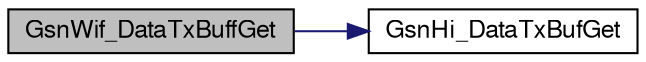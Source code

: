 digraph G
{
  edge [fontname="FreeSans",fontsize="12",labelfontname="FreeSans",labelfontsize="12"];
  node [fontname="FreeSans",fontsize="12",shape=record];
  rankdir=LR;
  Node1 [label="GsnWif_DataTxBuffGet",height=0.2,width=0.4,color="black", fillcolor="grey75", style="filled" fontcolor="black"];
  Node1 -> Node2 [color="midnightblue",fontsize="12",style="solid",fontname="FreeSans"];
  Node2 [label="GsnHi_DataTxBufGet",height=0.2,width=0.4,color="black", fillcolor="white", style="filled",URL="$a00521.html#ae2e81f1cb1e6098cb4fbfa7bb7604f53"];
}
